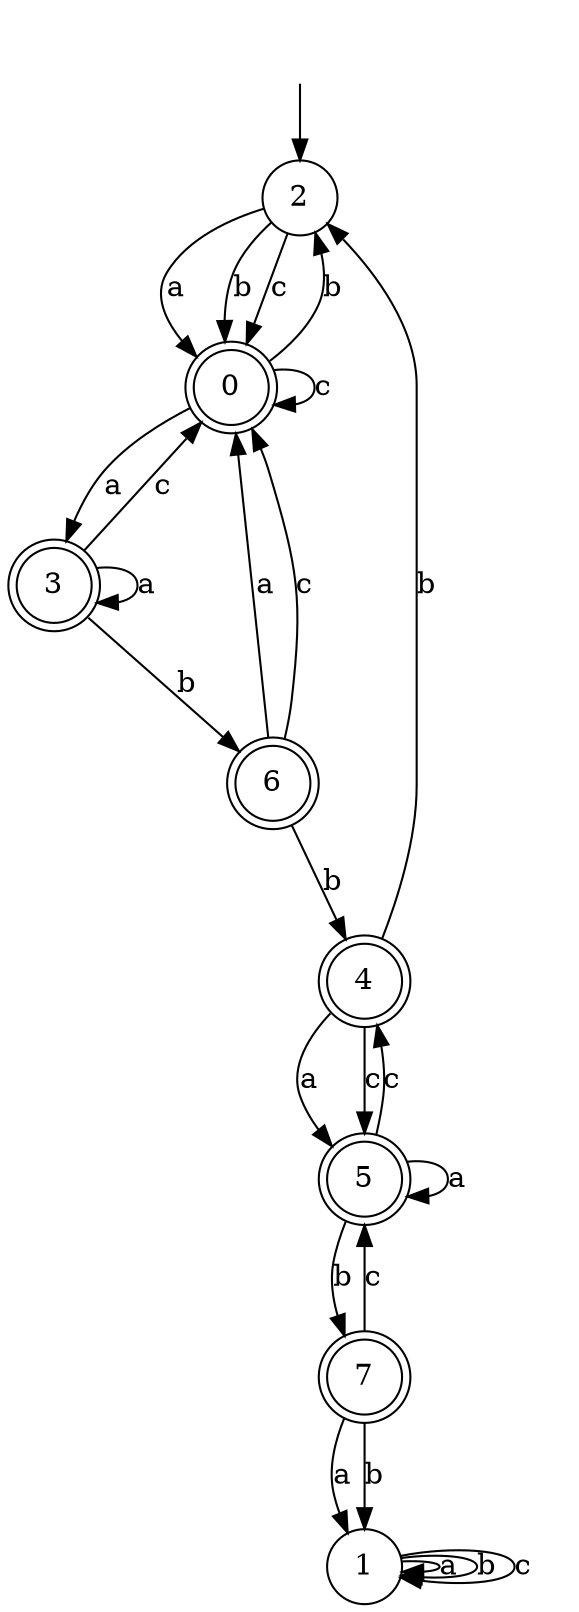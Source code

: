 digraph g {
__start [label=""shape=none]
	2[shape="circle" label="2"]
	0[shape="doublecircle" label="0"]
	1[shape="circle" label="1"]
	3[shape="doublecircle" label="3"]
	4[shape="doublecircle" label="4"]
	5[shape="doublecircle" label="5"]
	6[shape="doublecircle" label="6"]
	7[shape="doublecircle" label="7"]

__start -> 2
	0 -> 3 [label="a"]
	0 -> 2 [label="b"]
	0 -> 0 [label="c"]
	1 -> 1 [label="a"]
	1 -> 1 [label="b"]
	1 -> 1 [label="c"]
	2 -> 0 [label="a"]
	2 -> 0 [label="b"]
	2 -> 0 [label="c"]
	3 -> 3 [label="a"]
	3 -> 6 [label="b"]
	3 -> 0 [label="c"]
	4 -> 5 [label="a"]
	4 -> 2 [label="b"]
	4 -> 5 [label="c"]
	5 -> 5 [label="a"]
	5 -> 7 [label="b"]
	5 -> 4 [label="c"]
	6 -> 0 [label="a"]
	6 -> 4 [label="b"]
	6 -> 0 [label="c"]
	7 -> 1 [label="a"]
	7 -> 1 [label="b"]
	7 -> 5 [label="c"]
}
